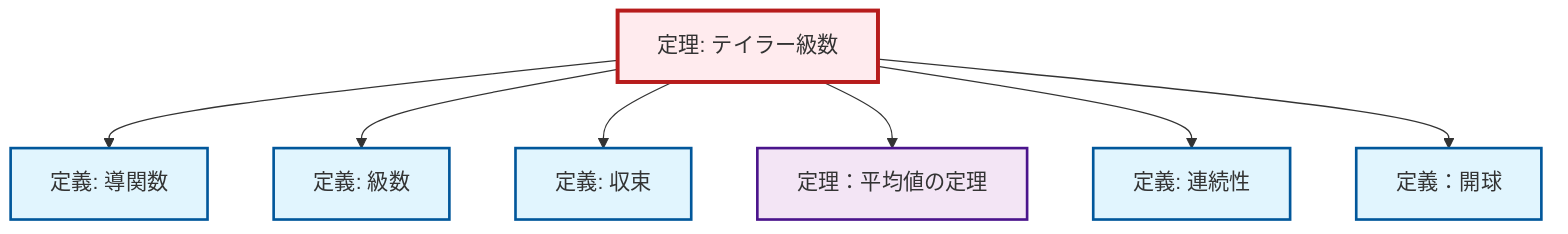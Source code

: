 graph TD
    classDef definition fill:#e1f5fe,stroke:#01579b,stroke-width:2px
    classDef theorem fill:#f3e5f5,stroke:#4a148c,stroke-width:2px
    classDef axiom fill:#fff3e0,stroke:#e65100,stroke-width:2px
    classDef example fill:#e8f5e9,stroke:#1b5e20,stroke-width:2px
    classDef current fill:#ffebee,stroke:#b71c1c,stroke-width:3px
    def-derivative["定義: 導関数"]:::definition
    thm-mean-value["定理：平均値の定理"]:::theorem
    def-convergence["定義: 収束"]:::definition
    thm-taylor-series["定理: テイラー級数"]:::theorem
    def-open-ball["定義：開球"]:::definition
    def-series["定義: 級数"]:::definition
    def-continuity["定義: 連続性"]:::definition
    thm-taylor-series --> def-derivative
    thm-taylor-series --> def-series
    thm-taylor-series --> def-convergence
    thm-taylor-series --> thm-mean-value
    thm-taylor-series --> def-continuity
    thm-taylor-series --> def-open-ball
    class thm-taylor-series current
